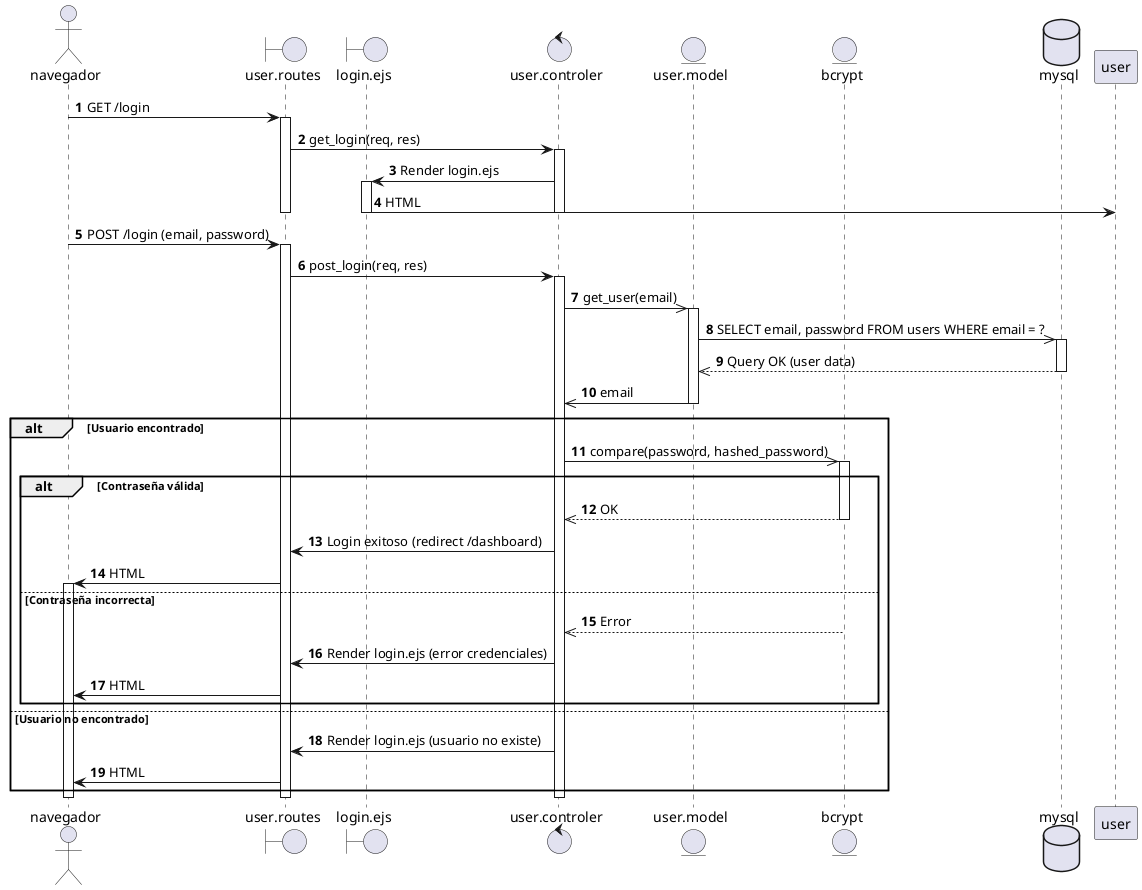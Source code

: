 @startuml
actor navegador
boundary user.routes
boundary login.ejs
control user.controler
entity user.model
entity bcrypt
database mysql

autonumber 
navegador -> user.routes: GET /login
activate user.routes

user.routes -> user.controler: get_login(req, res)
activate user.controler

user.controler -> login.ejs: Render login.ejs
activate login.ejs
login.ejs -> user: HTML
deactivate login.ejs
deactivate user.controler
deactivate user.routes

navegador -> user.routes: POST /login (email, password)
activate user.routes

user.routes -> user.controler: post_login(req, res)
activate user.controler

user.controler ->> user.model: get_user(email)
activate user.model

user.model ->> mysql: SELECT email, password FROM users WHERE email = ?
activate mysql
mysql -->> user.model: Query OK (user data)
deactivate mysql

user.model ->> user.controler: email
deactivate user.model


alt Usuario encontrado
    user.controler ->> bcrypt: compare(password, hashed_password)
    activate bcrypt
    alt Contraseña válida
        bcrypt -->> user.controler: OK
        deactivate bcrypt
        user.controler -> user.routes: Login exitoso (redirect /dashboard)
        user.routes -> navegador: HTML
        activate navegador
    else Contraseña incorrecta
        bcrypt -->> user.controler: Error
        deactivate bcrypt
        user.controler -> user.routes: Render login.ejs (error credenciales)
        user.routes -> navegador: HTML

    end
else Usuario no encontrado
    user.controler -> user.routes: Render login.ejs (usuario no existe)
    user.routes -> navegador: HTML
end

deactivate user.controler
deactivate user.routes
deactivate navegador
@enduml

--------------------------------------------------------------------------------------------------------

sin if

@startuml
actor navegador
boundary user.routes
boundary login.ejs
control user.controler
entity user.model
entity bcrypt
database mysql

autonumber 
navegador -> user.routes: GET /login
activate user.routes

user.routes -> user.controler: get_login(req, res)
activate user.controler

user.controler -> login.ejs: Render login.ejs
activate login.ejs
login.ejs -> navegador: HTML
deactivate login.ejs
deactivate user.controler
deactivate user.routes

navegador -> user.routes: POST /login (email, password)
activate user.routes

user.routes -> user.controler: post_login(req, res)
activate user.controler

user.controler ->> user.model: get_user(email)
activate user.model

user.model ->> mysql: SELECT email, password FROM users WHERE email = ?
activate mysql
mysql -->> user.model: Query OK (user data)
deactivate mysql

user.model ->> user.controler: email
deactivate user.model



user.controler ->> bcrypt: compare(password, hashed_password)
activate bcrypt

bcrypt -->> user.controler: OK
deactivate bcrypt
user.controler -> user.routes: Login exitoso (redirect /dashboard)
user.routes -> navegador: HTML 
activate navegador
    


deactivate user.controler
deactivate user.routes
deactivate navegador
@enduml